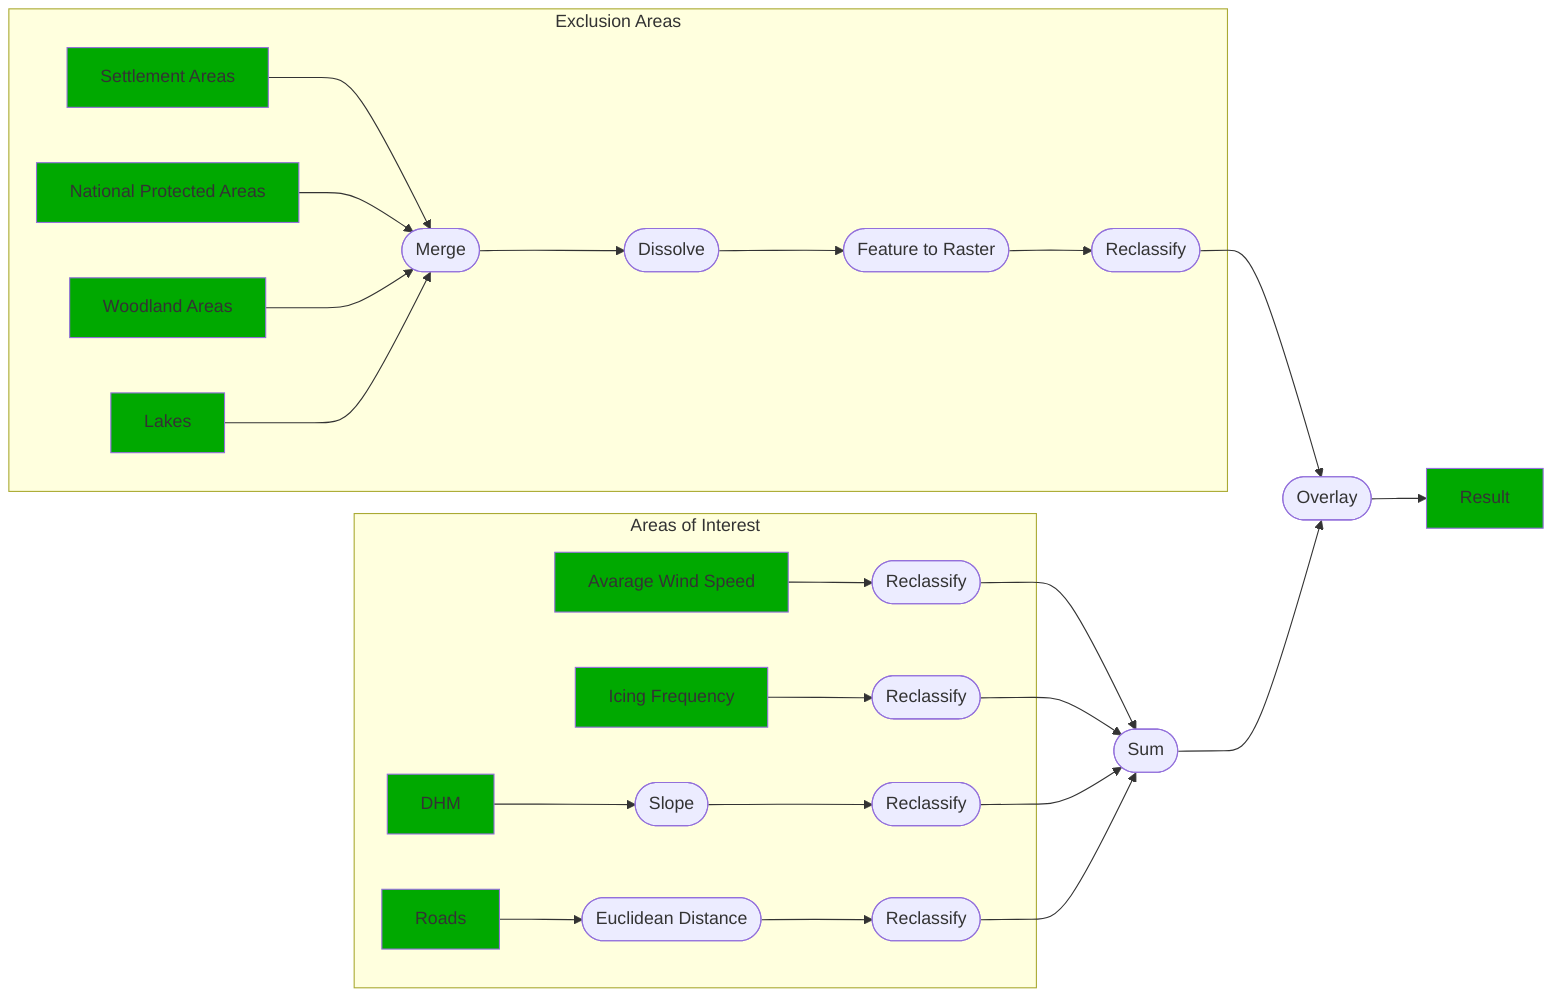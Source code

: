 graph LR
    subgraph Exclusion Areas
    0A["Settlement Areas"] --> 9A(["Merge"])
    1A["National Protected Areas"] --> 9A
    2A["Woodland Areas"] -->9A 
    3A["Lakes"] --> 9A
    9A --> 9B(["Dissolve"]) --> 9C(["Feature to Raster"]) --> 9D(["Reclassify"])
    end
    subgraph Areas of Interest
    7A["Avarage Wind Speed"] --> 8C(["Reclassify"])
    6A["Icing Frequency"] --> 7C(["Reclassify"])
    5A["DHM"] --> 6B(["Slope"]) --> 6C(["Reclassify"])
    4A["Roads"] --> 5B(["Euclidean Distance"]) --> 5C(["Reclassify"])
    end

    8C --> X(["Sum"])
    7C --> X
    6C --> X
    5C --> X

    9D --> 10A(["Overlay"])
    X --> 10A --> 100A["Result"]

    classDef dataset fill:#00a900
    class 0A,1A,2A,3A,4A,5A,6A,7A,100A dataset;